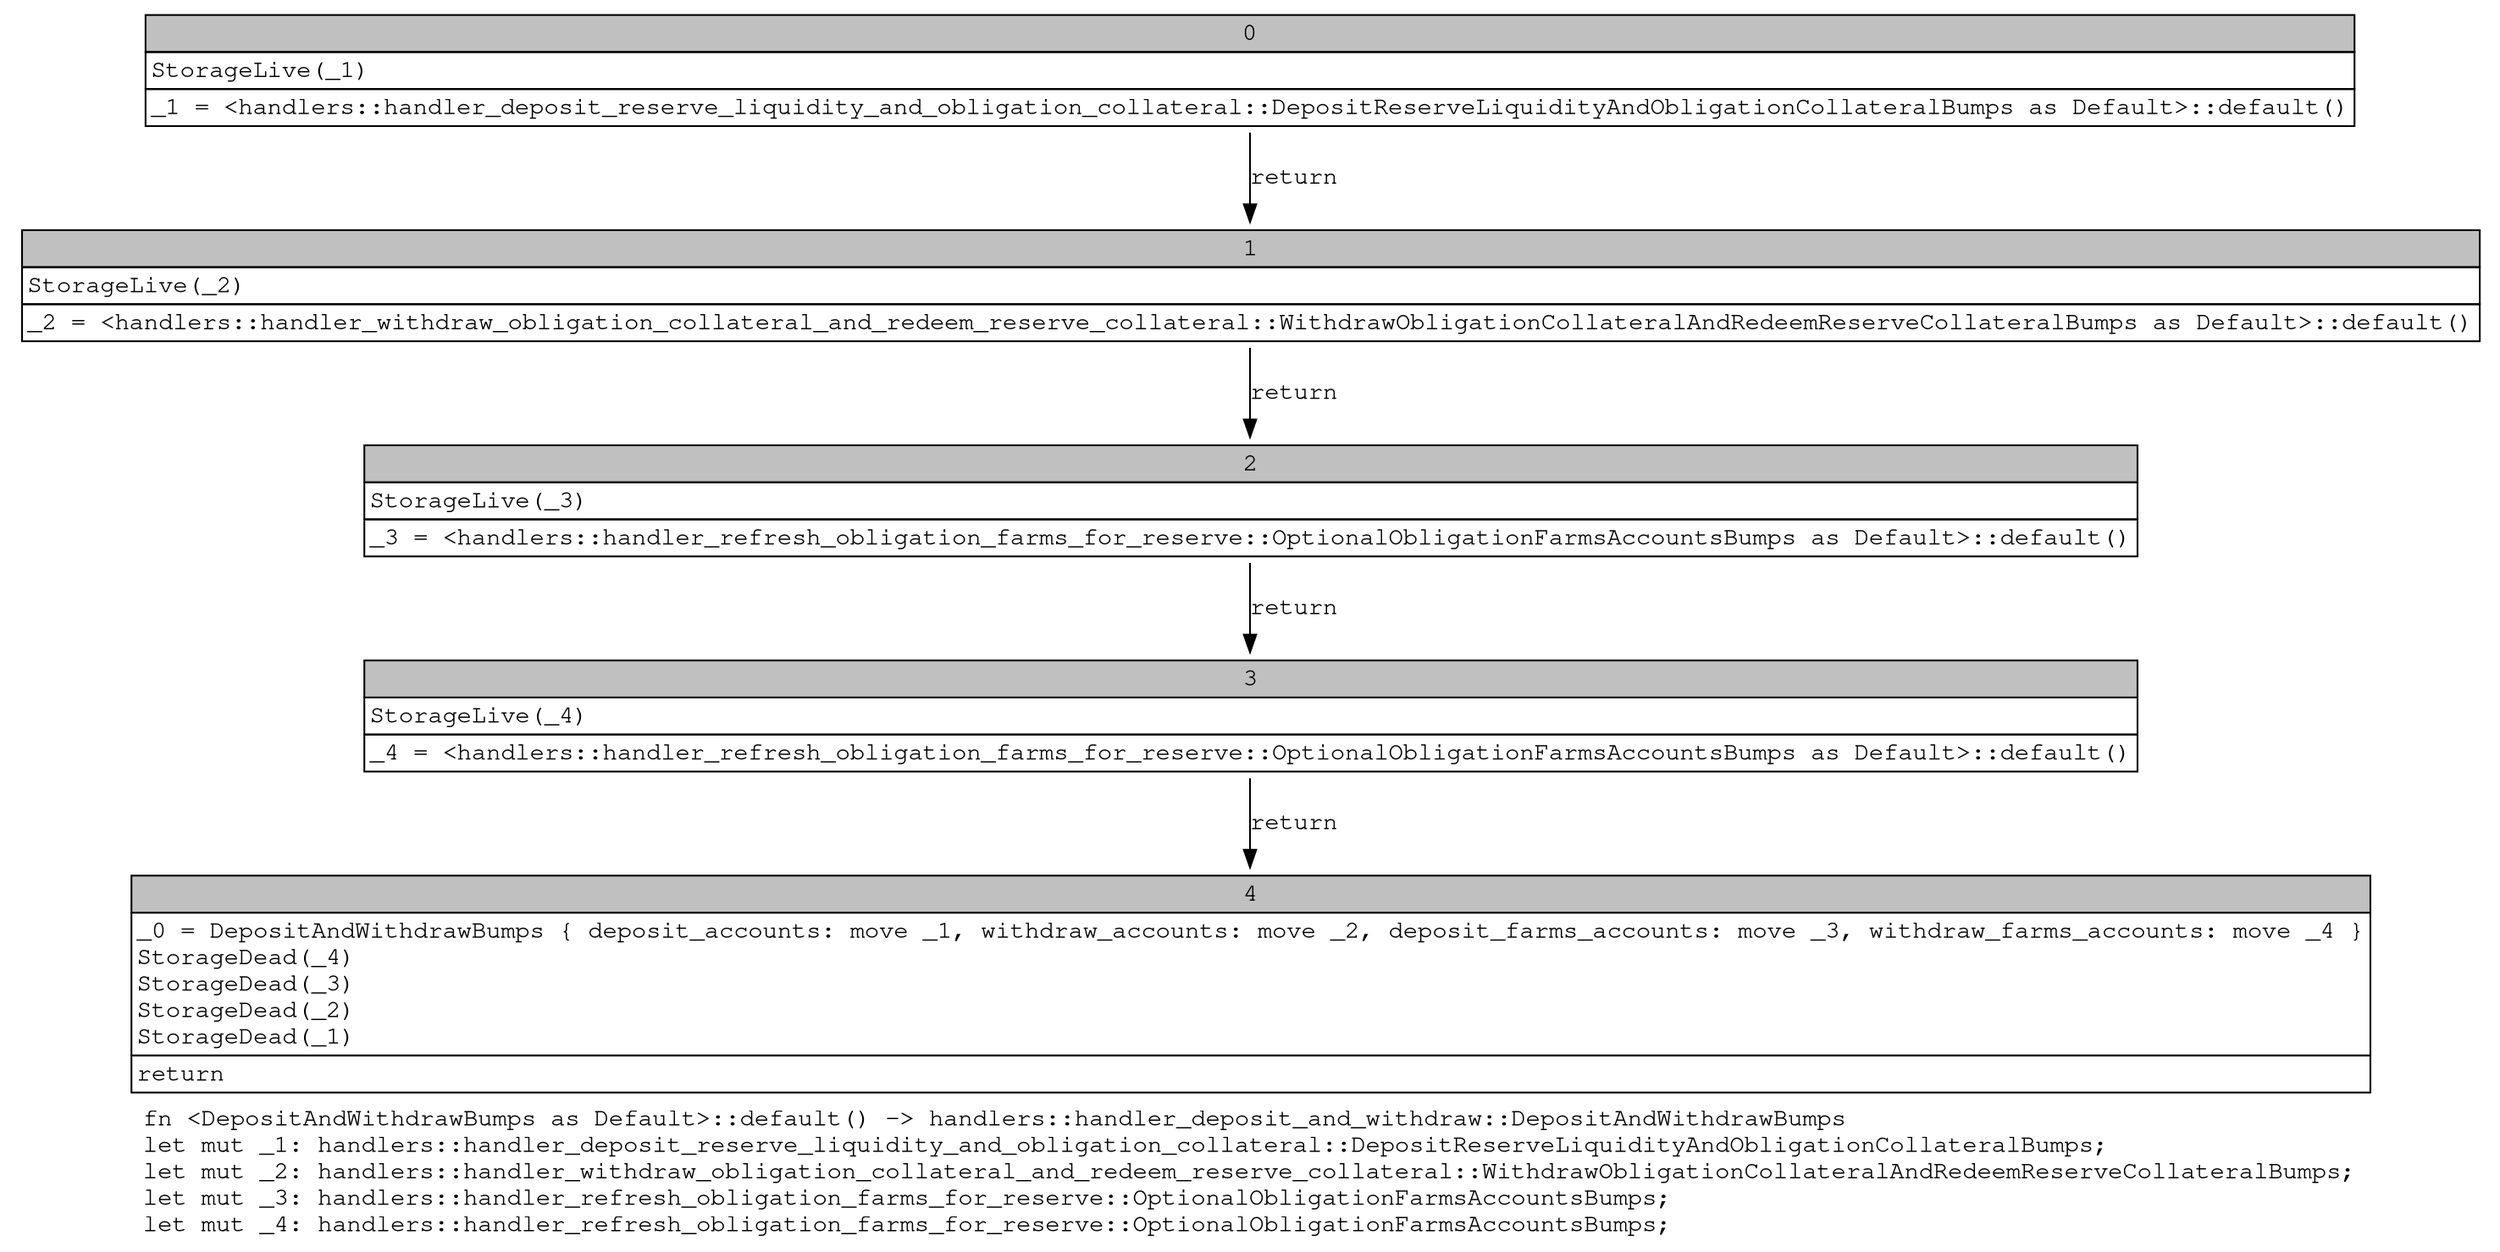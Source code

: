 digraph Mir_0_3111 {
    graph [fontname="Courier, monospace"];
    node [fontname="Courier, monospace"];
    edge [fontname="Courier, monospace"];
    label=<fn &lt;DepositAndWithdrawBumps as Default&gt;::default() -&gt; handlers::handler_deposit_and_withdraw::DepositAndWithdrawBumps<br align="left"/>let mut _1: handlers::handler_deposit_reserve_liquidity_and_obligation_collateral::DepositReserveLiquidityAndObligationCollateralBumps;<br align="left"/>let mut _2: handlers::handler_withdraw_obligation_collateral_and_redeem_reserve_collateral::WithdrawObligationCollateralAndRedeemReserveCollateralBumps;<br align="left"/>let mut _3: handlers::handler_refresh_obligation_farms_for_reserve::OptionalObligationFarmsAccountsBumps;<br align="left"/>let mut _4: handlers::handler_refresh_obligation_farms_for_reserve::OptionalObligationFarmsAccountsBumps;<br align="left"/>>;
    bb0__0_3111 [shape="none", label=<<table border="0" cellborder="1" cellspacing="0"><tr><td bgcolor="gray" align="center" colspan="1">0</td></tr><tr><td align="left" balign="left">StorageLive(_1)<br/></td></tr><tr><td align="left">_1 = &lt;handlers::handler_deposit_reserve_liquidity_and_obligation_collateral::DepositReserveLiquidityAndObligationCollateralBumps as Default&gt;::default()</td></tr></table>>];
    bb1__0_3111 [shape="none", label=<<table border="0" cellborder="1" cellspacing="0"><tr><td bgcolor="gray" align="center" colspan="1">1</td></tr><tr><td align="left" balign="left">StorageLive(_2)<br/></td></tr><tr><td align="left">_2 = &lt;handlers::handler_withdraw_obligation_collateral_and_redeem_reserve_collateral::WithdrawObligationCollateralAndRedeemReserveCollateralBumps as Default&gt;::default()</td></tr></table>>];
    bb2__0_3111 [shape="none", label=<<table border="0" cellborder="1" cellspacing="0"><tr><td bgcolor="gray" align="center" colspan="1">2</td></tr><tr><td align="left" balign="left">StorageLive(_3)<br/></td></tr><tr><td align="left">_3 = &lt;handlers::handler_refresh_obligation_farms_for_reserve::OptionalObligationFarmsAccountsBumps as Default&gt;::default()</td></tr></table>>];
    bb3__0_3111 [shape="none", label=<<table border="0" cellborder="1" cellspacing="0"><tr><td bgcolor="gray" align="center" colspan="1">3</td></tr><tr><td align="left" balign="left">StorageLive(_4)<br/></td></tr><tr><td align="left">_4 = &lt;handlers::handler_refresh_obligation_farms_for_reserve::OptionalObligationFarmsAccountsBumps as Default&gt;::default()</td></tr></table>>];
    bb4__0_3111 [shape="none", label=<<table border="0" cellborder="1" cellspacing="0"><tr><td bgcolor="gray" align="center" colspan="1">4</td></tr><tr><td align="left" balign="left">_0 = DepositAndWithdrawBumps { deposit_accounts: move _1, withdraw_accounts: move _2, deposit_farms_accounts: move _3, withdraw_farms_accounts: move _4 }<br/>StorageDead(_4)<br/>StorageDead(_3)<br/>StorageDead(_2)<br/>StorageDead(_1)<br/></td></tr><tr><td align="left">return</td></tr></table>>];
    bb0__0_3111 -> bb1__0_3111 [label="return"];
    bb1__0_3111 -> bb2__0_3111 [label="return"];
    bb2__0_3111 -> bb3__0_3111 [label="return"];
    bb3__0_3111 -> bb4__0_3111 [label="return"];
}
